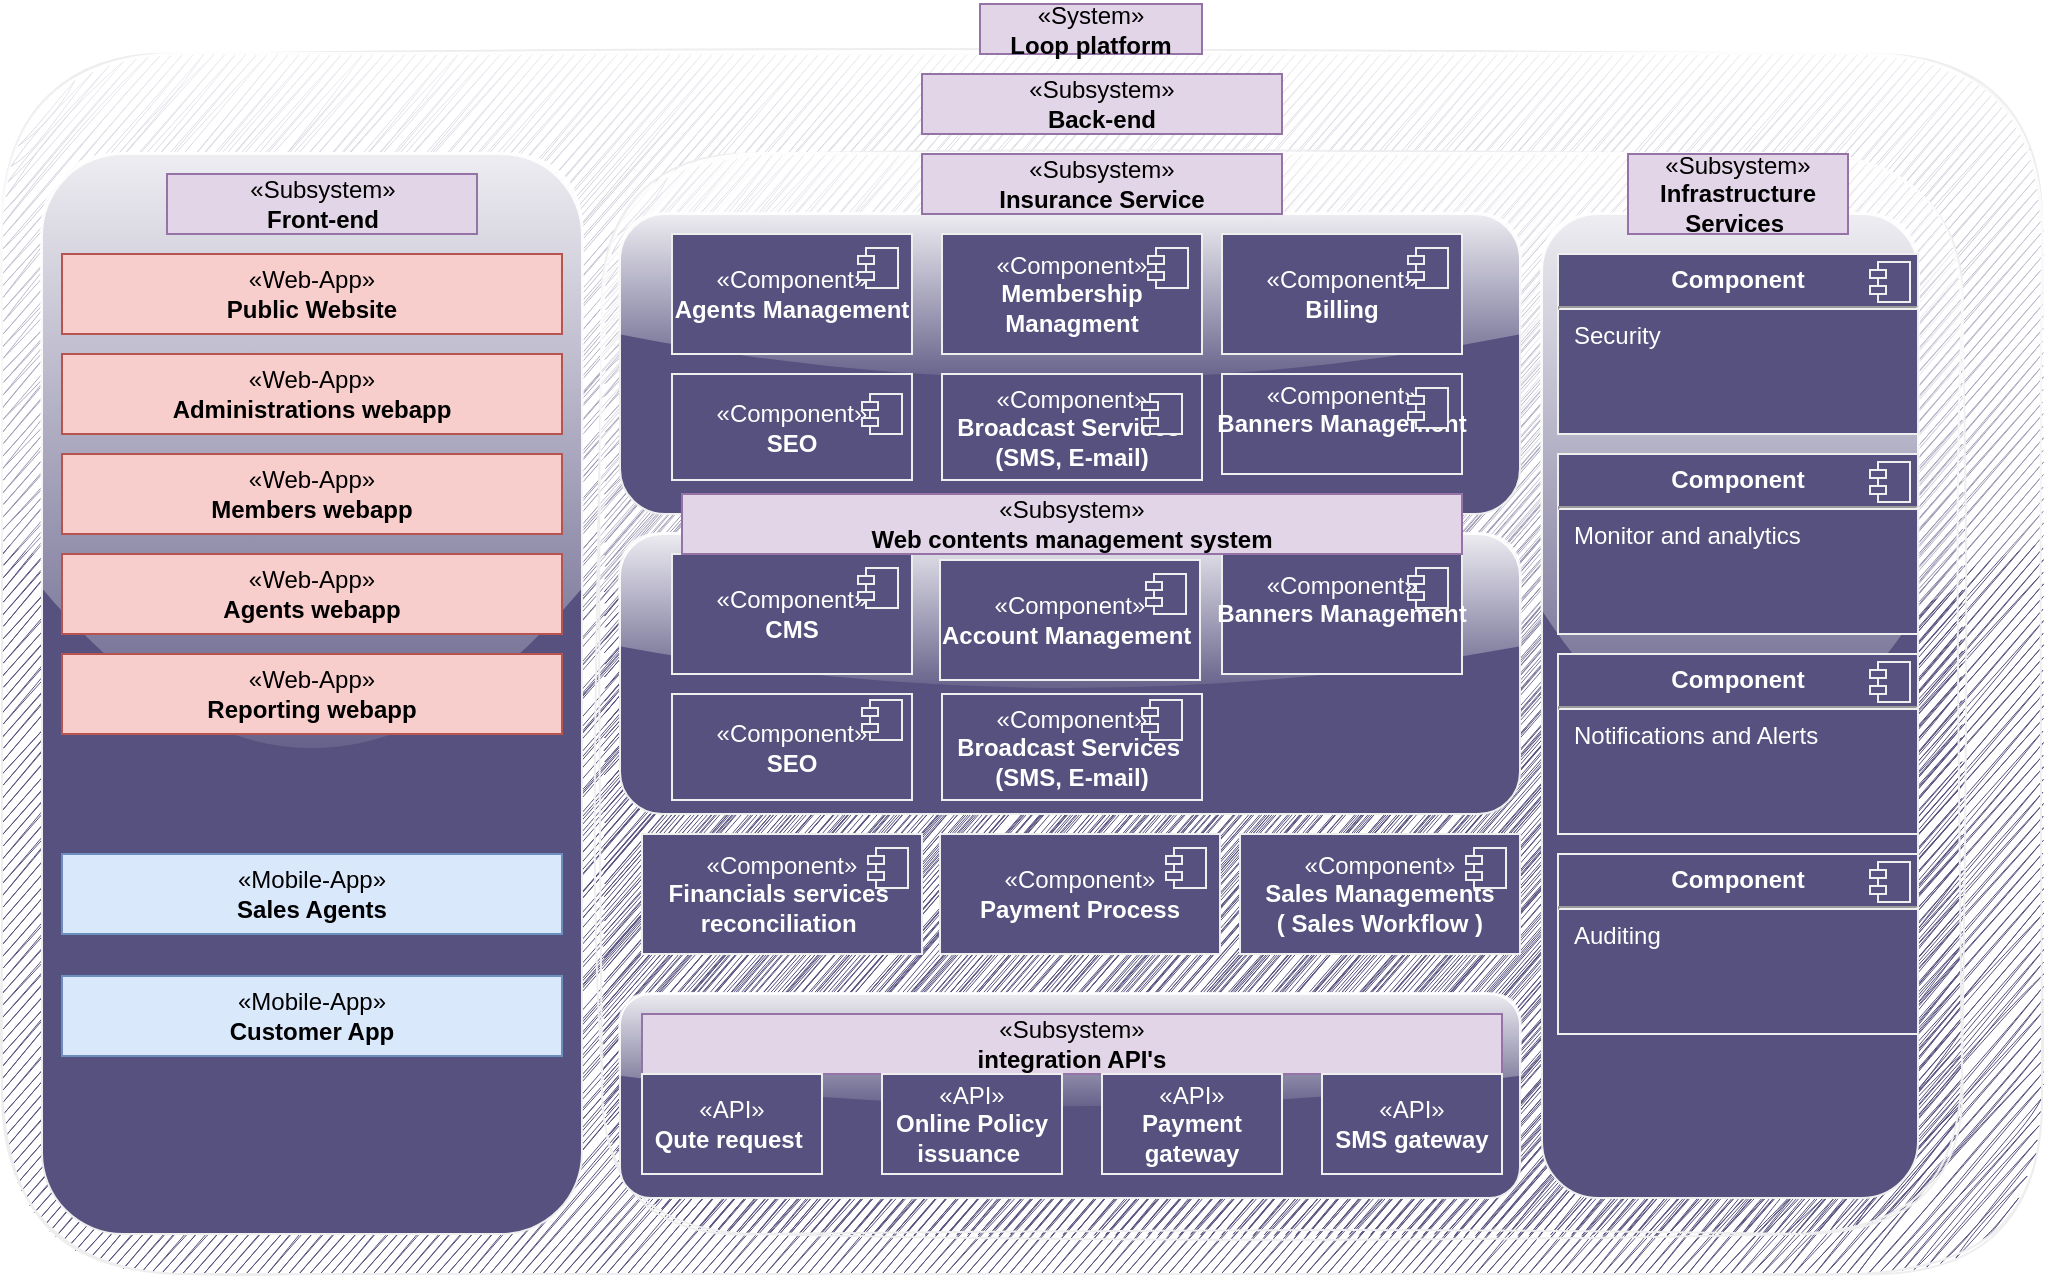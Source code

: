 <mxfile version="22.1.0" type="github">
  <diagram name="Page-1" id="t4IC0rri9F8PExI0XmNj">
    <mxGraphModel dx="1050" dy="522" grid="1" gridSize="10" guides="1" tooltips="1" connect="1" arrows="1" fold="1" page="1" pageScale="1" pageWidth="1169" pageHeight="826" math="0" shadow="0">
      <root>
        <mxCell id="0" />
        <mxCell id="1" parent="0" />
        <mxCell id="_U149Jh5XwpkqbRJyeRD-1" value="" style="html=1;whiteSpace=wrap;fillColor=#56517E;strokeColor=#EEEEEE;glass=1;shadow=0;rounded=1;sketch=1;curveFitting=1;jiggle=2;labelBackgroundColor=none;fontColor=#FFFFFF;" parent="1" vertex="1">
          <mxGeometry x="50" y="70" width="1020" height="610" as="geometry" />
        </mxCell>
        <mxCell id="_U149Jh5XwpkqbRJyeRD-3" value="«System»&lt;br&gt;&lt;b&gt;Loop platform&lt;/b&gt;" style="html=1;whiteSpace=wrap;labelBackgroundColor=none;fillColor=#e1d5e7;strokeColor=#9673a6;" parent="1" vertex="1">
          <mxGeometry x="539" y="45" width="111" height="25" as="geometry" />
        </mxCell>
        <mxCell id="_U149Jh5XwpkqbRJyeRD-6" value="" style="html=1;whiteSpace=wrap;strokeColor=#EEEEEE;fontColor=#FFFFFF;fillColor=#56517E;glass=1;rounded=1;shadow=0;sketch=1;curveFitting=1;jiggle=2;" parent="1" vertex="1">
          <mxGeometry x="350" y="120" width="680" height="540" as="geometry" />
        </mxCell>
        <mxCell id="_U149Jh5XwpkqbRJyeRD-7" value="" style="html=1;whiteSpace=wrap;strokeColor=#EEEEEE;fontColor=#FFFFFF;fillColor=#56517E;glass=1;rounded=1;shadow=0;" parent="1" vertex="1">
          <mxGeometry x="70" y="120" width="270" height="540" as="geometry" />
        </mxCell>
        <mxCell id="_U149Jh5XwpkqbRJyeRD-9" value="" style="html=1;whiteSpace=wrap;strokeColor=#EEEEEE;fontColor=#FFFFFF;fillColor=#56517E;glass=1;shadow=0;rounded=1;" parent="1" vertex="1">
          <mxGeometry x="820" y="150" width="188" height="492" as="geometry" />
        </mxCell>
        <mxCell id="_U149Jh5XwpkqbRJyeRD-10" value="" style="html=1;whiteSpace=wrap;strokeColor=#EEEEEE;fontColor=#FFFFFF;fillColor=#56517E;rounded=1;glass=1;" parent="1" vertex="1">
          <mxGeometry x="359" y="310" width="450" height="140" as="geometry" />
        </mxCell>
        <mxCell id="_U149Jh5XwpkqbRJyeRD-19" value="&lt;p style=&quot;margin:0px;margin-top:6px;text-align:center;&quot;&gt;&lt;b&gt;Component&lt;/b&gt;&lt;/p&gt;&lt;hr&gt;&lt;p style=&quot;margin:0px;margin-left:8px;&quot;&gt;Monitor and analytics&amp;nbsp;&lt;/p&gt;" style="align=left;overflow=fill;html=1;dropTarget=0;whiteSpace=wrap;strokeColor=#EEEEEE;fontColor=#FFFFFF;fillColor=#56517E;" parent="1" vertex="1">
          <mxGeometry x="828" y="270" width="180" height="90" as="geometry" />
        </mxCell>
        <mxCell id="_U149Jh5XwpkqbRJyeRD-20" value="" style="shape=component;jettyWidth=8;jettyHeight=4;strokeColor=#EEEEEE;fontColor=#FFFFFF;fillColor=#56517E;" parent="_U149Jh5XwpkqbRJyeRD-19" vertex="1">
          <mxGeometry x="1" width="20" height="20" relative="1" as="geometry">
            <mxPoint x="-24" y="4" as="offset" />
          </mxGeometry>
        </mxCell>
        <mxCell id="_U149Jh5XwpkqbRJyeRD-21" value="&lt;p style=&quot;margin:0px;margin-top:6px;text-align:center;&quot;&gt;&lt;b&gt;Component&lt;/b&gt;&lt;/p&gt;&lt;hr&gt;&lt;p style=&quot;margin:0px;margin-left:8px;&quot;&gt;Security&lt;/p&gt;" style="align=left;overflow=fill;html=1;dropTarget=0;whiteSpace=wrap;strokeColor=#EEEEEE;fontColor=#FFFFFF;fillColor=#56517E;" parent="1" vertex="1">
          <mxGeometry x="828" y="170" width="180" height="90" as="geometry" />
        </mxCell>
        <mxCell id="_U149Jh5XwpkqbRJyeRD-22" value="" style="shape=component;jettyWidth=8;jettyHeight=4;strokeColor=#EEEEEE;fontColor=#FFFFFF;fillColor=#56517E;" parent="_U149Jh5XwpkqbRJyeRD-21" vertex="1">
          <mxGeometry x="1" width="20" height="20" relative="1" as="geometry">
            <mxPoint x="-24" y="4" as="offset" />
          </mxGeometry>
        </mxCell>
        <mxCell id="_U149Jh5XwpkqbRJyeRD-23" value="&lt;p style=&quot;margin:0px;margin-top:6px;text-align:center;&quot;&gt;&lt;b&gt;Component&lt;/b&gt;&lt;/p&gt;&lt;hr&gt;&lt;p style=&quot;margin:0px;margin-left:8px;&quot;&gt;Notifications and Alerts&amp;nbsp;&lt;/p&gt;" style="align=left;overflow=fill;html=1;dropTarget=0;whiteSpace=wrap;strokeColor=#EEEEEE;fontColor=#FFFFFF;fillColor=#56517E;" parent="1" vertex="1">
          <mxGeometry x="828" y="370" width="180" height="90" as="geometry" />
        </mxCell>
        <mxCell id="_U149Jh5XwpkqbRJyeRD-24" value="" style="shape=component;jettyWidth=8;jettyHeight=4;strokeColor=#EEEEEE;fontColor=#FFFFFF;fillColor=#56517E;" parent="_U149Jh5XwpkqbRJyeRD-23" vertex="1">
          <mxGeometry x="1" width="20" height="20" relative="1" as="geometry">
            <mxPoint x="-24" y="4" as="offset" />
          </mxGeometry>
        </mxCell>
        <mxCell id="_U149Jh5XwpkqbRJyeRD-25" value="&lt;p style=&quot;margin:0px;margin-top:6px;text-align:center;&quot;&gt;&lt;b&gt;Component&lt;/b&gt;&lt;/p&gt;&lt;hr&gt;&lt;p style=&quot;margin:0px;margin-left:8px;&quot;&gt;Auditing&amp;nbsp;&lt;/p&gt;" style="align=left;overflow=fill;html=1;dropTarget=0;whiteSpace=wrap;strokeColor=#EEEEEE;fontColor=#FFFFFF;fillColor=#56517E;" parent="1" vertex="1">
          <mxGeometry x="828" y="470" width="180" height="90" as="geometry" />
        </mxCell>
        <mxCell id="_U149Jh5XwpkqbRJyeRD-26" value="" style="shape=component;jettyWidth=8;jettyHeight=4;strokeColor=#EEEEEE;fontColor=#FFFFFF;fillColor=#56517E;" parent="_U149Jh5XwpkqbRJyeRD-25" vertex="1">
          <mxGeometry x="1" width="20" height="20" relative="1" as="geometry">
            <mxPoint x="-24" y="4" as="offset" />
          </mxGeometry>
        </mxCell>
        <mxCell id="_U149Jh5XwpkqbRJyeRD-28" value="" style="html=1;whiteSpace=wrap;strokeColor=#EEEEEE;fontColor=#FFFFFF;fillColor=#56517E;rounded=1;glass=1;" parent="1" vertex="1">
          <mxGeometry x="359" y="150" width="450" height="150" as="geometry" />
        </mxCell>
        <mxCell id="_U149Jh5XwpkqbRJyeRD-29" value="" style="html=1;whiteSpace=wrap;strokeColor=#EEEEEE;fontColor=#FFFFFF;fillColor=#56517E;rounded=1;glass=1;" parent="1" vertex="1">
          <mxGeometry x="359" y="540" width="450" height="102" as="geometry" />
        </mxCell>
        <mxCell id="_U149Jh5XwpkqbRJyeRD-31" value="«Component»&lt;br&gt;&lt;b&gt;Financials&amp;nbsp;services&amp;nbsp;&lt;/b&gt;&lt;br&gt;&lt;b&gt;reconciliation&amp;nbsp;&lt;/b&gt;" style="html=1;dropTarget=0;whiteSpace=wrap;strokeColor=#EEEEEE;fontColor=#FFFFFF;fillColor=#56517E;" parent="1" vertex="1">
          <mxGeometry x="370" y="460" width="140" height="60" as="geometry" />
        </mxCell>
        <mxCell id="_U149Jh5XwpkqbRJyeRD-32" value="" style="shape=module;jettyWidth=8;jettyHeight=4;strokeColor=#EEEEEE;fontColor=#FFFFFF;fillColor=#56517E;" parent="_U149Jh5XwpkqbRJyeRD-31" vertex="1">
          <mxGeometry x="1" width="20" height="20" relative="1" as="geometry">
            <mxPoint x="-27" y="7" as="offset" />
          </mxGeometry>
        </mxCell>
        <mxCell id="_U149Jh5XwpkqbRJyeRD-33" value="«Component»&lt;br&gt;&lt;b&gt;Payment Process&lt;/b&gt;" style="html=1;dropTarget=0;whiteSpace=wrap;strokeColor=#EEEEEE;fontColor=#FFFFFF;fillColor=#56517E;" parent="1" vertex="1">
          <mxGeometry x="519" y="460" width="140" height="60" as="geometry" />
        </mxCell>
        <mxCell id="_U149Jh5XwpkqbRJyeRD-34" value="" style="shape=module;jettyWidth=8;jettyHeight=4;strokeColor=#EEEEEE;fontColor=#FFFFFF;fillColor=#56517E;" parent="_U149Jh5XwpkqbRJyeRD-33" vertex="1">
          <mxGeometry x="1" width="20" height="20" relative="1" as="geometry">
            <mxPoint x="-27" y="7" as="offset" />
          </mxGeometry>
        </mxCell>
        <mxCell id="_U149Jh5XwpkqbRJyeRD-35" value="«Component»&lt;br&gt;&lt;b&gt;Sales Managements&lt;/b&gt;&lt;br&gt;&lt;b&gt;( Sales Workflow )&lt;/b&gt;" style="html=1;dropTarget=0;whiteSpace=wrap;strokeColor=#EEEEEE;fontColor=#FFFFFF;fillColor=#56517E;" parent="1" vertex="1">
          <mxGeometry x="669" y="460" width="140" height="60" as="geometry" />
        </mxCell>
        <mxCell id="_U149Jh5XwpkqbRJyeRD-36" value="" style="shape=module;jettyWidth=8;jettyHeight=4;strokeColor=#EEEEEE;fontColor=#FFFFFF;fillColor=#56517E;" parent="_U149Jh5XwpkqbRJyeRD-35" vertex="1">
          <mxGeometry x="1" width="20" height="20" relative="1" as="geometry">
            <mxPoint x="-27" y="7" as="offset" />
          </mxGeometry>
        </mxCell>
        <mxCell id="_U149Jh5XwpkqbRJyeRD-46" value="«Component»&lt;br&gt;&lt;b&gt;Account Management&amp;nbsp;&lt;/b&gt;" style="html=1;dropTarget=0;whiteSpace=wrap;strokeColor=#EEEEEE;fontColor=#FFFFFF;fillColor=#56517E;" parent="1" vertex="1">
          <mxGeometry x="519" y="323" width="130" height="60" as="geometry" />
        </mxCell>
        <mxCell id="_U149Jh5XwpkqbRJyeRD-47" value="" style="shape=module;jettyWidth=8;jettyHeight=4;strokeColor=#EEEEEE;fontColor=#FFFFFF;fillColor=#56517E;" parent="_U149Jh5XwpkqbRJyeRD-46" vertex="1">
          <mxGeometry x="1" width="20" height="20" relative="1" as="geometry">
            <mxPoint x="-27" y="7" as="offset" />
          </mxGeometry>
        </mxCell>
        <mxCell id="_U149Jh5XwpkqbRJyeRD-48" value="«Component»&lt;br&gt;&lt;b&gt;CMS&lt;/b&gt;" style="html=1;dropTarget=0;whiteSpace=wrap;strokeColor=#EEEEEE;fontColor=#FFFFFF;fillColor=#56517E;" parent="1" vertex="1">
          <mxGeometry x="385" y="320" width="120" height="60" as="geometry" />
        </mxCell>
        <mxCell id="_U149Jh5XwpkqbRJyeRD-49" value="" style="shape=module;jettyWidth=8;jettyHeight=4;strokeColor=#EEEEEE;fontColor=#FFFFFF;fillColor=#56517E;" parent="_U149Jh5XwpkqbRJyeRD-48" vertex="1">
          <mxGeometry x="1" width="20" height="20" relative="1" as="geometry">
            <mxPoint x="-27" y="7" as="offset" />
          </mxGeometry>
        </mxCell>
        <mxCell id="_U149Jh5XwpkqbRJyeRD-50" value="«Component»&lt;br&gt;&lt;b&gt;SEO&lt;/b&gt;" style="html=1;dropTarget=0;whiteSpace=wrap;strokeColor=#EEEEEE;fontColor=#FFFFFF;fillColor=#56517E;" parent="1" vertex="1">
          <mxGeometry x="385" y="390" width="120" height="53" as="geometry" />
        </mxCell>
        <mxCell id="_U149Jh5XwpkqbRJyeRD-51" value="" style="shape=module;jettyWidth=8;jettyHeight=4;strokeColor=#EEEEEE;fontColor=#FFFFFF;fillColor=#56517E;" parent="_U149Jh5XwpkqbRJyeRD-50" vertex="1">
          <mxGeometry x="1" width="20" height="20" relative="1" as="geometry">
            <mxPoint x="238" y="-70" as="offset" />
          </mxGeometry>
        </mxCell>
        <mxCell id="_U149Jh5XwpkqbRJyeRD-56" value="«Component»&lt;br&gt;&lt;b&gt;Banners&amp;nbsp;Management&lt;br&gt;&lt;br&gt;&lt;/b&gt;" style="html=1;dropTarget=0;whiteSpace=wrap;strokeColor=#EEEEEE;fontColor=#FFFFFF;fillColor=#56517E;" parent="1" vertex="1">
          <mxGeometry x="660" y="320" width="120" height="60" as="geometry" />
        </mxCell>
        <mxCell id="_U149Jh5XwpkqbRJyeRD-57" value="" style="shape=module;jettyWidth=8;jettyHeight=4;strokeColor=#EEEEEE;fontColor=#FFFFFF;fillColor=#56517E;" parent="_U149Jh5XwpkqbRJyeRD-56" vertex="1">
          <mxGeometry x="1" width="20" height="20" relative="1" as="geometry">
            <mxPoint x="-27" y="7" as="offset" />
          </mxGeometry>
        </mxCell>
        <mxCell id="_U149Jh5XwpkqbRJyeRD-64" value="«Component»&lt;br&gt;&lt;b&gt;Broadcast Services&amp;nbsp;&lt;br&gt;(SMS, E-mail)&lt;br&gt;&lt;/b&gt;" style="html=1;dropTarget=0;whiteSpace=wrap;strokeColor=#EEEEEE;fontColor=#FFFFFF;fillColor=#56517E;" parent="1" vertex="1">
          <mxGeometry x="520" y="390" width="130" height="53" as="geometry" />
        </mxCell>
        <mxCell id="_U149Jh5XwpkqbRJyeRD-67" value="«Component»&lt;br&gt;&lt;b&gt;Agents&amp;nbsp;Management&lt;/b&gt;" style="html=1;dropTarget=0;whiteSpace=wrap;strokeColor=#EEEEEE;fontColor=#FFFFFF;fillColor=#56517E;" parent="1" vertex="1">
          <mxGeometry x="385" y="160" width="120" height="60" as="geometry" />
        </mxCell>
        <mxCell id="_U149Jh5XwpkqbRJyeRD-68" value="" style="shape=module;jettyWidth=8;jettyHeight=4;strokeColor=#EEEEEE;fontColor=#FFFFFF;fillColor=#56517E;" parent="_U149Jh5XwpkqbRJyeRD-67" vertex="1">
          <mxGeometry x="1" width="20" height="20" relative="1" as="geometry">
            <mxPoint x="-27" y="7" as="offset" />
          </mxGeometry>
        </mxCell>
        <mxCell id="_U149Jh5XwpkqbRJyeRD-69" value="«Component»&lt;br&gt;&lt;b&gt;Membership Managment&lt;/b&gt;" style="html=1;dropTarget=0;whiteSpace=wrap;strokeColor=#EEEEEE;fontColor=#FFFFFF;fillColor=#56517E;" parent="1" vertex="1">
          <mxGeometry x="520" y="160" width="130" height="60" as="geometry" />
        </mxCell>
        <mxCell id="_U149Jh5XwpkqbRJyeRD-70" value="" style="shape=module;jettyWidth=8;jettyHeight=4;strokeColor=#EEEEEE;fontColor=#FFFFFF;fillColor=#56517E;" parent="_U149Jh5XwpkqbRJyeRD-69" vertex="1">
          <mxGeometry x="1" width="20" height="20" relative="1" as="geometry">
            <mxPoint x="-27" y="7" as="offset" />
          </mxGeometry>
        </mxCell>
        <mxCell id="_U149Jh5XwpkqbRJyeRD-71" value="«Component»&lt;br&gt;&lt;b&gt;Billing&lt;br&gt;&lt;/b&gt;" style="html=1;dropTarget=0;whiteSpace=wrap;strokeColor=#EEEEEE;fontColor=#FFFFFF;fillColor=#56517E;" parent="1" vertex="1">
          <mxGeometry x="660" y="160" width="120" height="60" as="geometry" />
        </mxCell>
        <mxCell id="_U149Jh5XwpkqbRJyeRD-72" value="" style="shape=module;jettyWidth=8;jettyHeight=4;strokeColor=#EEEEEE;fontColor=#FFFFFF;fillColor=#56517E;" parent="_U149Jh5XwpkqbRJyeRD-71" vertex="1">
          <mxGeometry x="1" width="20" height="20" relative="1" as="geometry">
            <mxPoint x="-27" y="7" as="offset" />
          </mxGeometry>
        </mxCell>
        <mxCell id="_U149Jh5XwpkqbRJyeRD-73" value="«Component»&lt;br&gt;&lt;b&gt;SEO&lt;/b&gt;" style="html=1;dropTarget=0;whiteSpace=wrap;strokeColor=#EEEEEE;fontColor=#FFFFFF;fillColor=#56517E;" parent="1" vertex="1">
          <mxGeometry x="385" y="230" width="120" height="53" as="geometry" />
        </mxCell>
        <mxCell id="_U149Jh5XwpkqbRJyeRD-75" value="«Component»&lt;br&gt;&lt;b&gt;Broadcast Services&amp;nbsp;&lt;br&gt;(SMS, E-mail)&lt;br&gt;&lt;/b&gt;" style="html=1;dropTarget=0;whiteSpace=wrap;strokeColor=#EEEEEE;fontColor=#FFFFFF;fillColor=#56517E;" parent="1" vertex="1">
          <mxGeometry x="520" y="230" width="130" height="53" as="geometry" />
        </mxCell>
        <mxCell id="_U149Jh5XwpkqbRJyeRD-76" value="«Component»&lt;br&gt;&lt;b&gt;Banners&amp;nbsp;Management&lt;br&gt;&lt;br&gt;&lt;/b&gt;" style="html=1;dropTarget=0;whiteSpace=wrap;strokeColor=#EEEEEE;fontColor=#FFFFFF;fillColor=#56517E;" parent="1" vertex="1">
          <mxGeometry x="660" y="230" width="120" height="50" as="geometry" />
        </mxCell>
        <mxCell id="_U149Jh5XwpkqbRJyeRD-77" value="" style="shape=module;jettyWidth=8;jettyHeight=4;strokeColor=#EEEEEE;fontColor=#FFFFFF;fillColor=#56517E;" parent="_U149Jh5XwpkqbRJyeRD-76" vertex="1">
          <mxGeometry x="1" width="20" height="20" relative="1" as="geometry">
            <mxPoint x="-27" y="7" as="offset" />
          </mxGeometry>
        </mxCell>
        <mxCell id="_U149Jh5XwpkqbRJyeRD-81" value="" style="shape=module;jettyWidth=8;jettyHeight=4;strokeColor=#EEEEEE;fontColor=#FFFFFF;fillColor=#56517E;" parent="1" vertex="1">
          <mxGeometry x="480" y="393" width="20" height="20" as="geometry" />
        </mxCell>
        <mxCell id="_U149Jh5XwpkqbRJyeRD-83" value="" style="shape=module;jettyWidth=8;jettyHeight=4;strokeColor=#EEEEEE;fontColor=#FFFFFF;fillColor=#56517E;" parent="1" vertex="1">
          <mxGeometry x="480" y="240.0" width="20" height="20" as="geometry" />
        </mxCell>
        <mxCell id="_U149Jh5XwpkqbRJyeRD-85" value="" style="shape=module;jettyWidth=8;jettyHeight=4;strokeColor=#EEEEEE;fontColor=#FFFFFF;fillColor=#56517E;" parent="1" vertex="1">
          <mxGeometry x="620" y="240.0" width="20" height="20" as="geometry" />
        </mxCell>
        <mxCell id="_U149Jh5XwpkqbRJyeRD-87" value="" style="shape=module;jettyWidth=8;jettyHeight=4;strokeColor=#EEEEEE;fontColor=#FFFFFF;fillColor=#56517E;" parent="1" vertex="1">
          <mxGeometry x="620" y="393" width="20" height="20" as="geometry" />
        </mxCell>
        <mxCell id="_U149Jh5XwpkqbRJyeRD-88" value="«Subsystem»&lt;br&gt;&lt;b&gt;Infrastructure Services&amp;nbsp;&lt;/b&gt;" style="html=1;whiteSpace=wrap;strokeColor=#9673a6;fillColor=#e1d5e7;" parent="1" vertex="1">
          <mxGeometry x="863" y="120" width="110" height="40" as="geometry" />
        </mxCell>
        <mxCell id="_U149Jh5XwpkqbRJyeRD-89" value="«Subsystem»&lt;br&gt;&lt;b&gt;Insurance Service&lt;/b&gt;" style="html=1;whiteSpace=wrap;strokeColor=#9673a6;fillColor=#e1d5e7;" parent="1" vertex="1">
          <mxGeometry x="510" y="120" width="180" height="30" as="geometry" />
        </mxCell>
        <mxCell id="_U149Jh5XwpkqbRJyeRD-90" value="«Subsystem»&lt;br&gt;&lt;b&gt;Web contents management&amp;nbsp;system&lt;/b&gt;" style="html=1;whiteSpace=wrap;strokeColor=#9673a6;fillColor=#e1d5e7;" parent="1" vertex="1">
          <mxGeometry x="390" y="290" width="390" height="30" as="geometry" />
        </mxCell>
        <mxCell id="_U149Jh5XwpkqbRJyeRD-91" value="«Subsystem»&lt;br&gt;&lt;b&gt;integration API&#39;s&lt;/b&gt;" style="html=1;whiteSpace=wrap;strokeColor=#9673a6;fillColor=#e1d5e7;" parent="1" vertex="1">
          <mxGeometry x="370" y="550" width="430" height="30" as="geometry" />
        </mxCell>
        <mxCell id="_U149Jh5XwpkqbRJyeRD-92" value="«API»&lt;br&gt;&lt;b&gt;Qute request&amp;nbsp;&lt;/b&gt;" style="html=1;whiteSpace=wrap;strokeColor=#EEEEEE;fontColor=#FFFFFF;fillColor=#56517E;" parent="1" vertex="1">
          <mxGeometry x="370" y="580" width="90" height="50" as="geometry" />
        </mxCell>
        <mxCell id="_U149Jh5XwpkqbRJyeRD-97" value="«API»&lt;br&gt;&lt;b&gt;Online Policy issuance&amp;nbsp;&lt;/b&gt;" style="html=1;whiteSpace=wrap;strokeColor=#EEEEEE;fontColor=#FFFFFF;fillColor=#56517E;" parent="1" vertex="1">
          <mxGeometry x="490" y="580" width="90" height="50" as="geometry" />
        </mxCell>
        <mxCell id="_U149Jh5XwpkqbRJyeRD-98" value="«API»&lt;br&gt;&lt;b&gt;Payment gateway&lt;/b&gt;" style="html=1;whiteSpace=wrap;strokeColor=#EEEEEE;fontColor=#FFFFFF;fillColor=#56517E;" parent="1" vertex="1">
          <mxGeometry x="600" y="580" width="90" height="50" as="geometry" />
        </mxCell>
        <mxCell id="_U149Jh5XwpkqbRJyeRD-99" value="«API»&lt;br&gt;&lt;b&gt;SMS gateway&lt;/b&gt;" style="html=1;whiteSpace=wrap;strokeColor=#EEEEEE;fontColor=#FFFFFF;fillColor=#56517E;" parent="1" vertex="1">
          <mxGeometry x="710" y="580" width="90" height="50" as="geometry" />
        </mxCell>
        <mxCell id="_U149Jh5XwpkqbRJyeRD-102" value="«Subsystem»&lt;br&gt;&lt;b&gt;Back-end&lt;/b&gt;" style="html=1;whiteSpace=wrap;strokeColor=#9673a6;fillColor=#e1d5e7;" parent="1" vertex="1">
          <mxGeometry x="510" y="80" width="180" height="30" as="geometry" />
        </mxCell>
        <mxCell id="_U149Jh5XwpkqbRJyeRD-104" value="«Subsystem»&lt;br&gt;&lt;b&gt;Front-end&lt;/b&gt;" style="html=1;whiteSpace=wrap;strokeColor=#9673a6;fillColor=#e1d5e7;" parent="1" vertex="1">
          <mxGeometry x="132.5" y="130" width="155" height="30" as="geometry" />
        </mxCell>
        <mxCell id="_U149Jh5XwpkqbRJyeRD-105" value="«Web-App»&lt;br&gt;&lt;b&gt;Public Website&lt;/b&gt;" style="html=1;whiteSpace=wrap;strokeColor=#b85450;fillColor=#f8cecc;" parent="1" vertex="1">
          <mxGeometry x="80" y="170" width="250" height="40" as="geometry" />
        </mxCell>
        <mxCell id="_U149Jh5XwpkqbRJyeRD-106" value="«Web-App»&lt;br&gt;&lt;b&gt;Administrations&amp;nbsp;webapp&lt;/b&gt;" style="html=1;whiteSpace=wrap;strokeColor=#b85450;fillColor=#f8cecc;" parent="1" vertex="1">
          <mxGeometry x="80" y="220" width="250" height="40" as="geometry" />
        </mxCell>
        <mxCell id="_U149Jh5XwpkqbRJyeRD-110" value="«Web-App»&lt;br&gt;&lt;b&gt;Members webapp&lt;/b&gt;" style="html=1;whiteSpace=wrap;strokeColor=#b85450;fillColor=#f8cecc;" parent="1" vertex="1">
          <mxGeometry x="80" y="270" width="250" height="40" as="geometry" />
        </mxCell>
        <mxCell id="_U149Jh5XwpkqbRJyeRD-111" value="«Web-App»&lt;br&gt;&lt;b&gt;Agents webapp&lt;/b&gt;" style="html=1;whiteSpace=wrap;strokeColor=#b85450;fillColor=#f8cecc;" parent="1" vertex="1">
          <mxGeometry x="80" y="320" width="250" height="40" as="geometry" />
        </mxCell>
        <mxCell id="_U149Jh5XwpkqbRJyeRD-112" value="«Web-App»&lt;br&gt;&lt;b&gt;Reporting webapp&lt;/b&gt;" style="html=1;whiteSpace=wrap;strokeColor=#b85450;fillColor=#f8cecc;" parent="1" vertex="1">
          <mxGeometry x="80" y="370" width="250" height="40" as="geometry" />
        </mxCell>
        <mxCell id="_U149Jh5XwpkqbRJyeRD-113" value="«Mobile-App»&lt;br&gt;&lt;b&gt;Sales Agents&lt;/b&gt;" style="html=1;whiteSpace=wrap;strokeColor=#6c8ebf;fillColor=#dae8fc;" parent="1" vertex="1">
          <mxGeometry x="80" y="470" width="250" height="40" as="geometry" />
        </mxCell>
        <mxCell id="_U149Jh5XwpkqbRJyeRD-114" value="«Mobile-App»&lt;br&gt;&lt;b&gt;Customer App&lt;/b&gt;" style="html=1;whiteSpace=wrap;strokeColor=#6c8ebf;fillColor=#dae8fc;" parent="1" vertex="1">
          <mxGeometry x="80" y="531" width="250" height="40" as="geometry" />
        </mxCell>
      </root>
    </mxGraphModel>
  </diagram>
</mxfile>
